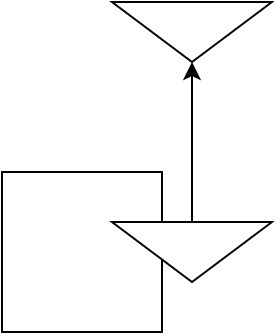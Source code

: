 <mxfile version="12.2.4"><diagram id="pC-zuxXxAeTBxm8Gx0Xh"><mxGraphModel dx="1117" dy="1777" grid="1" gridSize="10" guides="1" tooltips="1" connect="1" arrows="1" fold="1" page="1" pageScale="1" pageWidth="827" pageHeight="1169" math="0" shadow="0"><root><mxCell id="0"/><mxCell id="1" parent="0"/><mxCell id="4" value="" style="whiteSpace=wrap;html=1;aspect=fixed;" vertex="1" parent="1"><mxGeometry x="90" y="80" width="80" height="80" as="geometry"/></mxCell><mxCell id="7" value="" style="edgeStyle=orthogonalEdgeStyle;rounded=0;orthogonalLoop=1;jettySize=auto;html=1;" edge="1" parent="1" source="5" target="6"><mxGeometry relative="1" as="geometry"/></mxCell><mxCell id="5" value="" style="triangle;whiteSpace=wrap;html=1;direction=south;" vertex="1" parent="1"><mxGeometry x="145" y="105" width="80" height="30" as="geometry"/></mxCell><mxCell id="6" value="" style="triangle;whiteSpace=wrap;html=1;direction=south;" vertex="1" parent="1"><mxGeometry x="145" y="-5" width="80" height="30" as="geometry"/></mxCell></root></mxGraphModel></diagram></mxfile>